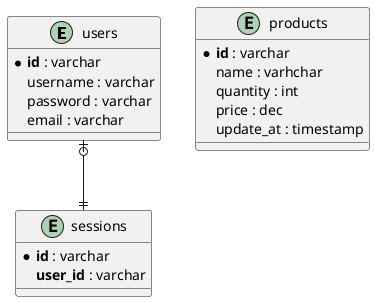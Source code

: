 @startuml "Entity Diagram"
     entity "users" as users {
          * **id** : varchar
          username : varchar
          password : varchar
          email : varchar
     }

     entity "sessions" as sessions {
          * **id** : varchar
          **user_id** : varchar
     }

     entity "products" as products {
          * **id** : varchar
          name : varhchar
          quantity : int
          price : dec
          update_at : timestamp
     }

     users|o--||sessions
@enduml